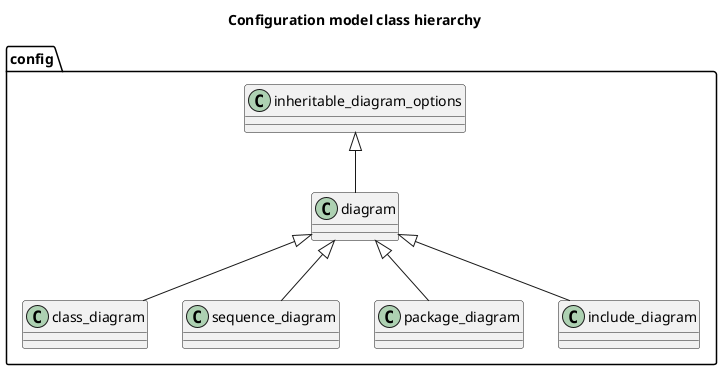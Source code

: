 @startuml
title Configuration model class hierarchy
package [config] as C_0000111389493058790497 {
class "inheritable_diagram_options" as C_0000120779063265662583
class C_0000120779063265662583 [[structclanguml_1_1config_1_1inheritable__diagram__options.html{Represents subset of inheritable configuration options}]] {
__
}
class "diagram" as C_0000400244097365422548
class C_0000400244097365422548 [[structclanguml_1_1config_1_1diagram.html{Common diagram configuration type}]] {
__
}
class "class_diagram" as C_0000315821915147252995
class C_0000315821915147252995 [[structclanguml_1_1config_1_1class__diagram.html{Class diagram configuration}]] {
__
}
class "sequence_diagram" as C_0002069553655160139136
class C_0002069553655160139136 [[structclanguml_1_1config_1_1sequence__diagram.html{Sequence diagram configuration}]] {
__
}
class "package_diagram" as C_0002030177163277970590
class C_0002030177163277970590 [[structclanguml_1_1config_1_1package__diagram.html{Package diagram configuration}]] {
__
}
class "include_diagram" as C_0000509333813868966475
class C_0000509333813868966475 [[structclanguml_1_1config_1_1include__diagram.html{Include diagram configuration}]] {
__
}
}
C_0000120779063265662583 <|-- C_0000400244097365422548
C_0000400244097365422548 <|-- C_0000315821915147252995
C_0000400244097365422548 <|-- C_0002069553655160139136
C_0000400244097365422548 <|-- C_0002030177163277970590
C_0000400244097365422548 <|-- C_0000509333813868966475

'Generated with clang-uml, version 0.4.0-7-g8a6b497
'LLVM version Ubuntu clang version 16.0.6 (++20230710042027+7cbf1a259152-1~exp1~20230710162048.105)
@enduml
